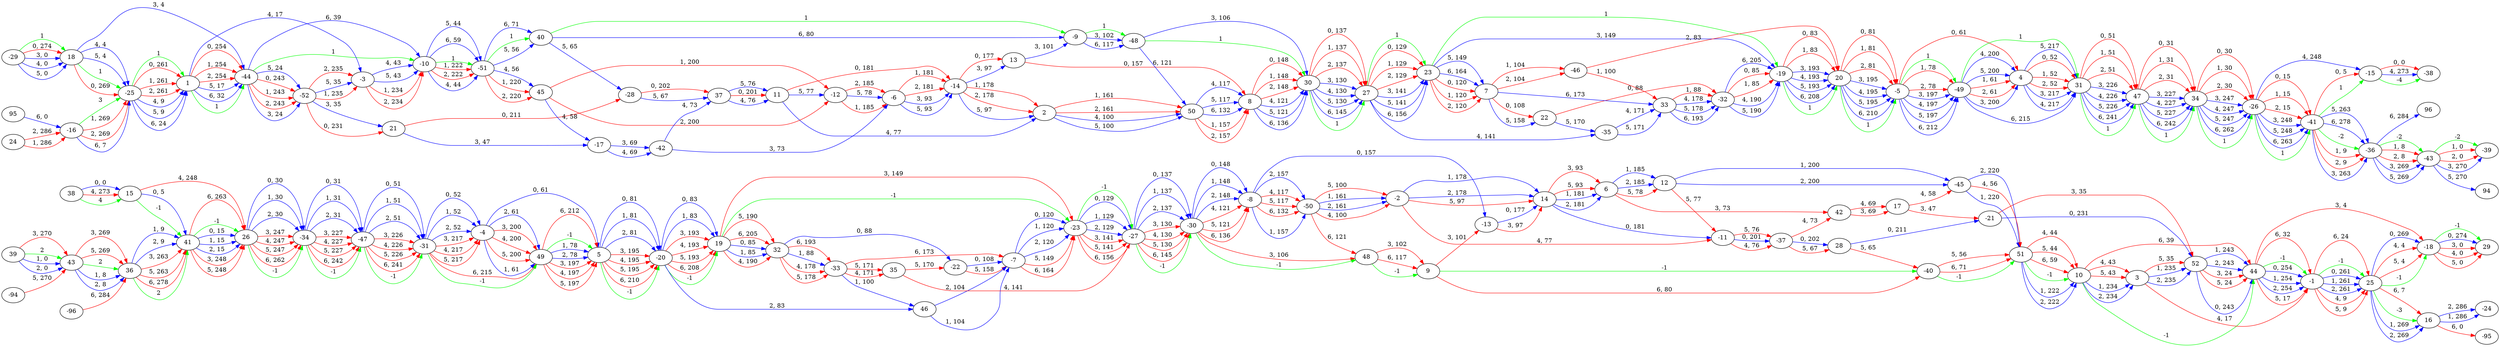digraph G
{
rankdir = LR
38 -> 15[label="0, 0" color=blue]
-15 -> -38[label="0, 0" color=red]
15 -> 41[label="0, 5" color=blue]
-41 -> -15[label="0, 5" color=red]
41 -> 26[label="0, 15" color=blue]
-26 -> -41[label="0, 15" color=red]
26 -> -34[label="0, 30" color=blue]
34 -> -26[label="0, 30" color=red]
-34 -> -47[label="0, 31" color=blue]
47 -> 34[label="0, 31" color=red]
-47 -> -31[label="0, 51" color=blue]
31 -> 47[label="0, 51" color=red]
-31 -> -4[label="0, 52" color=blue]
4 -> 31[label="0, 52" color=red]
-4 -> 5[label="0, 61" color=blue]
-5 -> 4[label="0, 61" color=red]
5 -> -20[label="0, 81" color=blue]
20 -> -5[label="0, 81" color=red]
-20 -> 19[label="0, 83" color=blue]
-19 -> 20[label="0, 83" color=red]
19 -> 32[label="0, 85" color=blue]
-32 -> -19[label="0, 85" color=red]
32 -> -22[label="0, 88" color=blue]
22 -> -32[label="0, 88" color=red]
-22 -> -7[label="0, 108" color=blue]
7 -> 22[label="0, 108" color=red]
-7 -> -23[label="0, 120" color=blue]
23 -> 7[label="0, 120" color=red]
-23 -> -27[label="0, 129" color=blue]
27 -> 23[label="0, 129" color=red]
-27 -> -30[label="0, 137" color=blue]
30 -> 27[label="0, 137" color=red]
-30 -> -8[label="0, 148" color=blue]
8 -> 30[label="0, 148" color=red]
-8 -> -13[label="0, 157" color=blue]
13 -> 8[label="0, 157" color=red]
-13 -> 14[label="0, 177" color=blue]
-14 -> 13[label="0, 177" color=red]
14 -> -11[label="0, 181" color=blue]
11 -> -14[label="0, 181" color=red]
-11 -> -37[label="0, 201" color=blue]
37 -> 11[label="0, 201" color=red]
-37 -> 28[label="0, 202" color=blue]
-28 -> 37[label="0, 202" color=red]
28 -> -21[label="0, 211" color=blue]
21 -> -28[label="0, 211" color=red]
-21 -> 52[label="0, 231" color=blue]
-52 -> 21[label="0, 231" color=red]
52 -> 44[label="0, 243" color=blue]
-44 -> -52[label="0, 243" color=red]
44 -> -1[label="0, 254" color=blue]
1 -> -44[label="0, 254" color=red]
-1 -> 25[label="0, 261" color=blue]
-25 -> 1[label="0, 261" color=red]
25 -> -18[label="0, 269" color=blue]
18 -> -25[label="0, 269" color=red]
-18 -> 29[label="0, 274" color=blue]
-29 -> 18[label="0, 274" color=red]
39 -> 43[label="1, 0" color=blue]
-43 -> -39[label="1, 0" color=red]
43 -> 36[label="1, 8" color=blue]
-36 -> -43[label="1, 8" color=red]
36 -> 41[label="1, 9" color=blue]
-41 -> -36[label="1, 9" color=red]
41 -> 26[label="1, 15" color=blue]
-26 -> -41[label="1, 15" color=red]
26 -> -34[label="1, 30" color=blue]
34 -> -26[label="1, 30" color=red]
-34 -> -47[label="1, 31" color=blue]
47 -> 34[label="1, 31" color=red]
-47 -> -31[label="1, 51" color=blue]
31 -> 47[label="1, 51" color=red]
-31 -> -4[label="1, 52" color=blue]
4 -> 31[label="1, 52" color=red]
-4 -> 49[label="1, 61" color=blue]
-49 -> 4[label="1, 61" color=red]
49 -> 5[label="1, 78" color=blue]
-5 -> -49[label="1, 78" color=red]
5 -> -20[label="1, 81" color=blue]
20 -> -5[label="1, 81" color=red]
-20 -> 19[label="1, 83" color=blue]
-19 -> 20[label="1, 83" color=red]
19 -> 32[label="1, 85" color=blue]
-32 -> -19[label="1, 85" color=red]
32 -> -33[label="1, 88" color=blue]
33 -> -32[label="1, 88" color=red]
-33 -> 46[label="1, 100" color=blue]
-46 -> 33[label="1, 100" color=red]
46 -> -7[label="1, 104" color=blue]
7 -> -46[label="1, 104" color=red]
-7 -> -23[label="1, 120" color=blue]
23 -> 7[label="1, 120" color=red]
-23 -> -27[label="1, 129" color=blue]
27 -> 23[label="1, 129" color=red]
-27 -> -30[label="1, 137" color=blue]
30 -> 27[label="1, 137" color=red]
-30 -> -8[label="1, 148" color=blue]
8 -> 30[label="1, 148" color=red]
-8 -> -50[label="1, 157" color=blue]
50 -> 8[label="1, 157" color=red]
-50 -> -2[label="1, 161" color=blue]
2 -> 50[label="1, 161" color=red]
-2 -> 14[label="1, 178" color=blue]
-14 -> 2[label="1, 178" color=red]
14 -> 6[label="1, 181" color=blue]
-6 -> -14[label="1, 181" color=red]
6 -> 12[label="1, 185" color=blue]
-12 -> -6[label="1, 185" color=red]
12 -> -45[label="1, 200" color=blue]
45 -> -12[label="1, 200" color=red]
-45 -> 51[label="1, 220" color=blue]
-51 -> 45[label="1, 220" color=red]
51 -> 10[label="1, 222" color=blue]
-10 -> -51[label="1, 222" color=red]
10 -> 3[label="1, 234" color=blue]
-3 -> -10[label="1, 234" color=red]
3 -> 52[label="1, 235" color=blue]
-52 -> -3[label="1, 235" color=red]
52 -> 44[label="1, 243" color=blue]
-44 -> -52[label="1, 243" color=red]
44 -> -1[label="1, 254" color=blue]
1 -> -44[label="1, 254" color=red]
-1 -> 25[label="1, 261" color=blue]
-25 -> 1[label="1, 261" color=red]
25 -> 16[label="1, 269" color=blue]
-16 -> -25[label="1, 269" color=red]
16 -> -24[label="1, 286" color=blue]
24 -> -16[label="1, 286" color=red]
39 -> 43[label="2, 0" color=blue]
-43 -> -39[label="2, 0" color=red]
43 -> 36[label="2, 8" color=blue]
-36 -> -43[label="2, 8" color=red]
36 -> 41[label="2, 9" color=blue]
-41 -> -36[label="2, 9" color=red]
41 -> 26[label="2, 15" color=blue]
-26 -> -41[label="2, 15" color=red]
26 -> -34[label="2, 30" color=blue]
34 -> -26[label="2, 30" color=red]
-34 -> -47[label="2, 31" color=blue]
47 -> 34[label="2, 31" color=red]
-47 -> -31[label="2, 51" color=blue]
31 -> 47[label="2, 51" color=red]
-31 -> -4[label="2, 52" color=blue]
4 -> 31[label="2, 52" color=red]
-4 -> 49[label="2, 61" color=blue]
-49 -> 4[label="2, 61" color=red]
49 -> 5[label="2, 78" color=blue]
-5 -> -49[label="2, 78" color=red]
5 -> -20[label="2, 81" color=blue]
20 -> -5[label="2, 81" color=red]
-20 -> 46[label="2, 83" color=blue]
-46 -> 20[label="2, 83" color=red]
46 -> -7[label="2, 104" color=blue]
7 -> -46[label="2, 104" color=red]
-7 -> -23[label="2, 120" color=blue]
23 -> 7[label="2, 120" color=red]
-23 -> -27[label="2, 129" color=blue]
27 -> 23[label="2, 129" color=red]
-27 -> -30[label="2, 137" color=blue]
30 -> 27[label="2, 137" color=red]
-30 -> -8[label="2, 148" color=blue]
8 -> 30[label="2, 148" color=red]
-8 -> -50[label="2, 157" color=blue]
50 -> 8[label="2, 157" color=red]
-50 -> -2[label="2, 161" color=blue]
2 -> 50[label="2, 161" color=red]
-2 -> 14[label="2, 178" color=blue]
-14 -> 2[label="2, 178" color=red]
14 -> 6[label="2, 181" color=blue]
-6 -> -14[label="2, 181" color=red]
6 -> 12[label="2, 185" color=blue]
-12 -> -6[label="2, 185" color=red]
12 -> -45[label="2, 200" color=blue]
45 -> -12[label="2, 200" color=red]
-45 -> 51[label="2, 220" color=blue]
-51 -> 45[label="2, 220" color=red]
51 -> 10[label="2, 222" color=blue]
-10 -> -51[label="2, 222" color=red]
10 -> 3[label="2, 234" color=blue]
-3 -> -10[label="2, 234" color=red]
3 -> 52[label="2, 235" color=blue]
-52 -> -3[label="2, 235" color=red]
52 -> 44[label="2, 243" color=blue]
-44 -> -52[label="2, 243" color=red]
44 -> -1[label="2, 254" color=blue]
1 -> -44[label="2, 254" color=red]
-1 -> 25[label="2, 261" color=blue]
-25 -> 1[label="2, 261" color=red]
25 -> 16[label="2, 269" color=blue]
-16 -> -25[label="2, 269" color=red]
16 -> -24[label="2, 286" color=blue]
24 -> -16[label="2, 286" color=red]
-29 -> 18[label="3, 0" color=blue]
-18 -> 29[label="3, 0" color=red]
18 -> -44[label="3, 4" color=blue]
44 -> -18[label="3, 4" color=red]
-44 -> -52[label="3, 24" color=blue]
52 -> 44[label="3, 24" color=red]
-52 -> 21[label="3, 35" color=blue]
-21 -> 52[label="3, 35" color=red]
21 -> -17[label="3, 47" color=blue]
17 -> -21[label="3, 47" color=red]
-17 -> -42[label="3, 69" color=blue]
42 -> 17[label="3, 69" color=red]
-42 -> -6[label="3, 73" color=blue]
6 -> 42[label="3, 73" color=red]
-6 -> -14[label="3, 93" color=blue]
14 -> 6[label="3, 93" color=red]
-14 -> 13[label="3, 97" color=blue]
-13 -> 14[label="3, 97" color=red]
13 -> -9[label="3, 101" color=blue]
9 -> -13[label="3, 101" color=red]
-9 -> -48[label="3, 102" color=blue]
48 -> 9[label="3, 102" color=red]
-48 -> 30[label="3, 106" color=blue]
-30 -> 48[label="3, 106" color=red]
30 -> 27[label="3, 130" color=blue]
-27 -> -30[label="3, 130" color=red]
27 -> 23[label="3, 141" color=blue]
-23 -> -27[label="3, 141" color=red]
23 -> -19[label="3, 149" color=blue]
19 -> -23[label="3, 149" color=red]
-19 -> 20[label="3, 193" color=blue]
-20 -> 19[label="3, 193" color=red]
20 -> -5[label="3, 195" color=blue]
5 -> -20[label="3, 195" color=red]
-5 -> -49[label="3, 197" color=blue]
49 -> 5[label="3, 197" color=red]
-49 -> 4[label="3, 200" color=blue]
-4 -> 49[label="3, 200" color=red]
4 -> 31[label="3, 217" color=blue]
-31 -> -4[label="3, 217" color=red]
31 -> 47[label="3, 226" color=blue]
-47 -> -31[label="3, 226" color=red]
47 -> 34[label="3, 227" color=blue]
-34 -> -47[label="3, 227" color=red]
34 -> -26[label="3, 247" color=blue]
26 -> -34[label="3, 247" color=red]
-26 -> -41[label="3, 248" color=blue]
41 -> 26[label="3, 248" color=red]
-41 -> -36[label="3, 263" color=blue]
36 -> 41[label="3, 263" color=red]
-36 -> -43[label="3, 269" color=blue]
43 -> 36[label="3, 269" color=red]
-43 -> -39[label="3, 270" color=blue]
39 -> 43[label="3, 270" color=red]
-29 -> 18[label="4, 0" color=blue]
-18 -> 29[label="4, 0" color=red]
18 -> -25[label="4, 4" color=blue]
25 -> -18[label="4, 4" color=red]
-25 -> 1[label="4, 9" color=blue]
-1 -> 25[label="4, 9" color=red]
1 -> -3[label="4, 17" color=blue]
3 -> -1[label="4, 17" color=red]
-3 -> -10[label="4, 43" color=blue]
10 -> 3[label="4, 43" color=red]
-10 -> -51[label="4, 44" color=blue]
51 -> 10[label="4, 44" color=red]
-51 -> 45[label="4, 56" color=blue]
-45 -> 51[label="4, 56" color=red]
45 -> -17[label="4, 58" color=blue]
17 -> -45[label="4, 58" color=red]
-17 -> -42[label="4, 69" color=blue]
42 -> 17[label="4, 69" color=red]
-42 -> 37[label="4, 73" color=blue]
-37 -> 42[label="4, 73" color=red]
37 -> 11[label="4, 76" color=blue]
-11 -> -37[label="4, 76" color=red]
11 -> 2[label="4, 77" color=blue]
-2 -> -11[label="4, 77" color=red]
2 -> 50[label="4, 100" color=blue]
-50 -> -2[label="4, 100" color=red]
50 -> 8[label="4, 117" color=blue]
-8 -> -50[label="4, 117" color=red]
8 -> 30[label="4, 121" color=blue]
-30 -> -8[label="4, 121" color=red]
30 -> 27[label="4, 130" color=blue]
-27 -> -30[label="4, 130" color=red]
27 -> -35[label="4, 141" color=blue]
35 -> -27[label="4, 141" color=red]
-35 -> 33[label="4, 171" color=blue]
-33 -> 35[label="4, 171" color=red]
33 -> -32[label="4, 178" color=blue]
32 -> -33[label="4, 178" color=red]
-32 -> -19[label="4, 190" color=blue]
19 -> 32[label="4, 190" color=red]
-19 -> 20[label="4, 193" color=blue]
-20 -> 19[label="4, 193" color=red]
20 -> -5[label="4, 195" color=blue]
5 -> -20[label="4, 195" color=red]
-5 -> -49[label="4, 197" color=blue]
49 -> 5[label="4, 197" color=red]
-49 -> 4[label="4, 200" color=blue]
-4 -> 49[label="4, 200" color=red]
4 -> 31[label="4, 217" color=blue]
-31 -> -4[label="4, 217" color=red]
31 -> 47[label="4, 226" color=blue]
-47 -> -31[label="4, 226" color=red]
47 -> 34[label="4, 227" color=blue]
-34 -> -47[label="4, 227" color=red]
34 -> -26[label="4, 247" color=blue]
26 -> -34[label="4, 247" color=red]
-26 -> -15[label="4, 248" color=blue]
15 -> 26[label="4, 248" color=red]
-15 -> -38[label="4, 273" color=blue]
38 -> 15[label="4, 273" color=red]
-29 -> 18[label="5, 0" color=blue]
-18 -> 29[label="5, 0" color=red]
18 -> -25[label="5, 4" color=blue]
25 -> -18[label="5, 4" color=red]
-25 -> 1[label="5, 9" color=blue]
-1 -> 25[label="5, 9" color=red]
1 -> -44[label="5, 17" color=blue]
44 -> -1[label="5, 17" color=red]
-44 -> -52[label="5, 24" color=blue]
52 -> 44[label="5, 24" color=red]
-52 -> -3[label="5, 35" color=blue]
3 -> 52[label="5, 35" color=red]
-3 -> -10[label="5, 43" color=blue]
10 -> 3[label="5, 43" color=red]
-10 -> -51[label="5, 44" color=blue]
51 -> 10[label="5, 44" color=red]
-51 -> 40[label="5, 56" color=blue]
-40 -> 51[label="5, 56" color=red]
40 -> -28[label="5, 65" color=blue]
28 -> -40[label="5, 65" color=red]
-28 -> 37[label="5, 67" color=blue]
-37 -> 28[label="5, 67" color=red]
37 -> 11[label="5, 76" color=blue]
-11 -> -37[label="5, 76" color=red]
11 -> -12[label="5, 77" color=blue]
12 -> -11[label="5, 77" color=red]
-12 -> -6[label="5, 78" color=blue]
6 -> 12[label="5, 78" color=red]
-6 -> -14[label="5, 93" color=blue]
14 -> 6[label="5, 93" color=red]
-14 -> 2[label="5, 97" color=blue]
-2 -> 14[label="5, 97" color=red]
2 -> 50[label="5, 100" color=blue]
-50 -> -2[label="5, 100" color=red]
50 -> 8[label="5, 117" color=blue]
-8 -> -50[label="5, 117" color=red]
8 -> 30[label="5, 121" color=blue]
-30 -> -8[label="5, 121" color=red]
30 -> 27[label="5, 130" color=blue]
-27 -> -30[label="5, 130" color=red]
27 -> 23[label="5, 141" color=blue]
-23 -> -27[label="5, 141" color=red]
23 -> 7[label="5, 149" color=blue]
-7 -> -23[label="5, 149" color=red]
7 -> 22[label="5, 158" color=blue]
-22 -> -7[label="5, 158" color=red]
22 -> -35[label="5, 170" color=blue]
35 -> -22[label="5, 170" color=red]
-35 -> 33[label="5, 171" color=blue]
-33 -> 35[label="5, 171" color=red]
33 -> -32[label="5, 178" color=blue]
32 -> -33[label="5, 178" color=red]
-32 -> -19[label="5, 190" color=blue]
19 -> 32[label="5, 190" color=red]
-19 -> 20[label="5, 193" color=blue]
-20 -> 19[label="5, 193" color=red]
20 -> -5[label="5, 195" color=blue]
5 -> -20[label="5, 195" color=red]
-5 -> -49[label="5, 197" color=blue]
49 -> 5[label="5, 197" color=red]
-49 -> 4[label="5, 200" color=blue]
-4 -> 49[label="5, 200" color=red]
4 -> 31[label="5, 217" color=blue]
-31 -> -4[label="5, 217" color=red]
31 -> 47[label="5, 226" color=blue]
-47 -> -31[label="5, 226" color=red]
47 -> 34[label="5, 227" color=blue]
-34 -> -47[label="5, 227" color=red]
34 -> -26[label="5, 247" color=blue]
26 -> -34[label="5, 247" color=red]
-26 -> -41[label="5, 248" color=blue]
41 -> 26[label="5, 248" color=red]
-41 -> -36[label="5, 263" color=blue]
36 -> 41[label="5, 263" color=red]
-36 -> -43[label="5, 269" color=blue]
43 -> 36[label="5, 269" color=red]
-43 -> 94[label="5, 270" color=blue]
-94 -> 43[label="5, 270" color=red]
95 -> -16[label="6, 0" color=blue]
16 -> -95[label="6, 0" color=red]
-16 -> -25[label="6, 7" color=blue]
25 -> 16[label="6, 7" color=red]
-25 -> 1[label="6, 24" color=blue]
-1 -> 25[label="6, 24" color=red]
1 -> -44[label="6, 32" color=blue]
44 -> -1[label="6, 32" color=red]
-44 -> -10[label="6, 39" color=blue]
10 -> 44[label="6, 39" color=red]
-10 -> -51[label="6, 59" color=blue]
51 -> 10[label="6, 59" color=red]
-51 -> 40[label="6, 71" color=blue]
-40 -> 51[label="6, 71" color=red]
40 -> -9[label="6, 80" color=blue]
9 -> -40[label="6, 80" color=red]
-9 -> -48[label="6, 117" color=blue]
48 -> 9[label="6, 117" color=red]
-48 -> 50[label="6, 121" color=blue]
-50 -> 48[label="6, 121" color=red]
50 -> 8[label="6, 132" color=blue]
-8 -> -50[label="6, 132" color=red]
8 -> 30[label="6, 136" color=blue]
-30 -> -8[label="6, 136" color=red]
30 -> 27[label="6, 145" color=blue]
-27 -> -30[label="6, 145" color=red]
27 -> 23[label="6, 156" color=blue]
-23 -> -27[label="6, 156" color=red]
23 -> 7[label="6, 164" color=blue]
-7 -> -23[label="6, 164" color=red]
7 -> 33[label="6, 173" color=blue]
-33 -> -7[label="6, 173" color=red]
33 -> -32[label="6, 193" color=blue]
32 -> -33[label="6, 193" color=red]
-32 -> -19[label="6, 205" color=blue]
19 -> 32[label="6, 205" color=red]
-19 -> 20[label="6, 208" color=blue]
-20 -> 19[label="6, 208" color=red]
20 -> -5[label="6, 210" color=blue]
5 -> -20[label="6, 210" color=red]
-5 -> -49[label="6, 212" color=blue]
49 -> 5[label="6, 212" color=red]
-49 -> 31[label="6, 215" color=blue]
-31 -> 49[label="6, 215" color=red]
31 -> 47[label="6, 241" color=blue]
-47 -> -31[label="6, 241" color=red]
47 -> 34[label="6, 242" color=blue]
-34 -> -47[label="6, 242" color=red]
34 -> -26[label="6, 262" color=blue]
26 -> -34[label="6, 262" color=red]
-26 -> -41[label="6, 263" color=blue]
41 -> 26[label="6, 263" color=red]
-41 -> -36[label="6, 278" color=blue]
36 -> 41[label="6, 278" color=red]
-36 -> 96[label="6, 284" color=blue]
-96 -> 36[label="6, 284" color=red]
-29 -> 18[label="1" color=green]
-18 -> 29[label="-1" color=green]
18 -> -25[label="1" color=green]
25 -> -18[label="-1" color=green]
-25 -> 1[label="1" color=green]
-1 -> 25[label="-1" color=green]
1 -> -44[label="1" color=green]
44 -> -1[label="-1" color=green]
-44 -> -10[label="1" color=green]
10 -> 44[label="-1" color=green]
-10 -> -51[label="1" color=green]
51 -> 10[label="-1" color=green]
-51 -> 40[label="1" color=green]
-40 -> 51[label="-1" color=green]
40 -> -9[label="1" color=green]
9 -> -40[label="-1" color=green]
-9 -> -48[label="1" color=green]
48 -> 9[label="-1" color=green]
-48 -> 30[label="1" color=green]
-30 -> 48[label="-1" color=green]
30 -> 27[label="1" color=green]
-27 -> -30[label="-1" color=green]
27 -> 23[label="1" color=green]
-23 -> -27[label="-1" color=green]
23 -> -19[label="1" color=green]
19 -> -23[label="-1" color=green]
-19 -> 20[label="1" color=green]
-20 -> 19[label="-1" color=green]
20 -> -5[label="1" color=green]
5 -> -20[label="-1" color=green]
-5 -> -49[label="1" color=green]
49 -> 5[label="-1" color=green]
-49 -> 31[label="1" color=green]
-31 -> 49[label="-1" color=green]
31 -> 47[label="1" color=green]
-47 -> -31[label="-1" color=green]
47 -> 34[label="1" color=green]
-34 -> -47[label="-1" color=green]
34 -> -26[label="1" color=green]
26 -> -34[label="-1" color=green]
-26 -> -41[label="1" color=green]
41 -> 26[label="-1" color=green]
-41 -> -15[label="1" color=green]
15 -> 41[label="-1" color=green]
39 -> 43[label="2" color=green]
-43 -> -39[label="-2" color=green]
43 -> 36[label="2" color=green]
-36 -> -43[label="-2" color=green]
36 -> 41[label="2" color=green]
-41 -> -36[label="-2" color=green]
-16 -> -25[label="3" color=green]
25 -> 16[label="-3" color=green]
38 -> 15[label="4" color=green]
-15 -> -38[label="-4" color=green]
}
